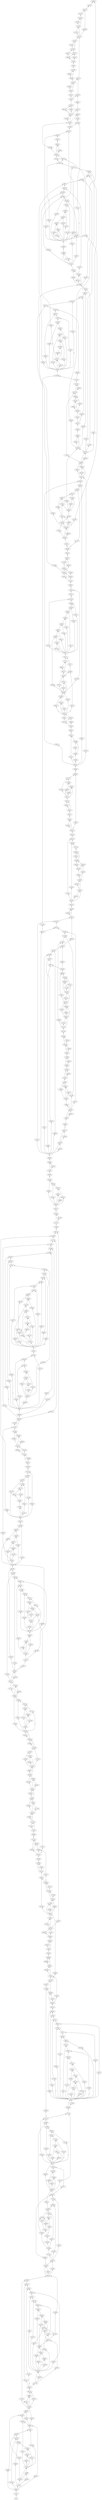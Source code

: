 digraph G {
	rankdir="BT"
	"NULL" -> "7cb54f7" [label="5"];
	"7cb54f7" -> "56bf3d0";
	"56bf3d0" -> "555d376";
	"56bf3d0" -> "1c77268";
	"56bf3d0" -> "df43d71";
	"56bf3d0" -> "0366d6c" [label="2"];
	"555d376" -> "6ac0316";
	"1c77268" -> "5a65a6c";
	"1c77268" -> "335d963";
	"1c77268" -> "abb985e";
	"df43d71" -> "4ff524b";
	"0366d6c" -> "4e2c81b";
	"6ac0316" -> "4e2c81b";
	"5a65a6c" -> "ef80fff";
	"335d963" -> "337d98a";
	"abb985e" -> "1adc330";
	"abb985e" -> "ef80fff";
	"abb985e" -> "91c0aa8";
	"4ff524b" -> "8b3fecb";
	"4ff524b" -> "b607687";
	"4ff524b" -> "6afd1fd";
	"4e2c81b" -> "ca60bae";
	"ef80fff" -> "1adc330";
	"337d98a" -> "6ac0316";
	"1adc330" -> "58cda02";
	"1adc330" -> "8abbc20";
	"1adc330" -> "0bb71e7";
	"1adc330" -> "5abc0bb";
	"1adc330" -> "03fd401" [label="2"];
	"91c0aa8" -> "6a5980e";
	"8b3fecb" -> "c12a8e9";
	"b607687" -> "6a5980e";
	"6afd1fd" -> "e0b4ea2";
	"ca60bae" -> "4ff524b";
	"58cda02" -> "b607687";
	"8abbc20" -> "3319fd3";
	"0bb71e7" -> "3319fd3";
	"5abc0bb" -> "ca60bae";
	"03fd401" -> "8abbc20";
	"6a5980e" -> "e0b4ea2";
	"c12a8e9" -> "89f9621";
	"c12a8e9" -> "96bc0c9";
	"c12a8e9" -> "a17d76e";
	"c12a8e9" -> "db3e325" [label="2"];
	"e0b4ea2" -> "c12a8e9";
	"3319fd3" -> "337d98a";
	"89f9621" -> "b0870e4";
	"96bc0c9" -> "b0870e4";
	"a17d76e" -> "287a634";
	"db3e325" -> "89f9621";
	"b0870e4" -> "9afdb3e";
	"287a634" -> "b62ec38";
	"9afdb3e" -> "8c1731b";
	"9afdb3e" -> "2dac11d";
	"9afdb3e" -> "2371a92" [label="2"];
	"b62ec38" -> "7ca29bf";
	"b62ec38" -> "0f3556b";
	"b62ec38" -> "7eb0cf4";
	"8c1731b" -> "d7d65fa";
	"8c1731b" -> "891b2bd";
	"8c1731b" -> "408aeea";
	"2dac11d" -> "06eb1a3";
	"2371a92" -> "0c44adc";
	"7ca29bf" -> "810d673";
	"0f3556b" -> "810d673";
	"0f3556b" -> "abbba50" [label="2"];
	"7eb0cf4" -> "0f3556b";
	"d7d65fa" -> "449bc14";
	"891b2bd" -> "df189aa";
	"891b2bd" -> "666aeac";
	"891b2bd" -> "ec44884";
	"891b2bd" -> "3550a18";
	"891b2bd" -> "dba66e0";
	"891b2bd" -> "339f332";
	"891b2bd" -> "5187224";
	"891b2bd" -> "afcefc7";
	"891b2bd" -> "1b6a16f";
	"408aeea" -> "891b2bd";
	"06eb1a3" -> "287a634";
	"0c44adc" -> "06eb1a3";
	"810d673" -> "9387899";
	"810d673" -> "cca8061";
	"810d673" -> "6c27ac5" [label="2"];
	"abbba50" -> "a9aae30";
	"449bc14" -> "51c55b2";
	"449bc14" -> "c78a065";
	"449bc14" -> "6f0ba52";
	"df189aa" -> "f0e6ed1";
	"666aeac" -> "f0e6ed1";
	"ec44884" -> "c78a065";
	"3550a18" -> "df189aa";
	"dba66e0" -> "2bfbf89";
	"339f332" -> "4d5ec64";
	"5187224" -> "da3c793";
	"afcefc7" -> "d23bd12";
	"1b6a16f" -> "fb69076";
	"9387899" -> "a9d299f";
	"cca8061" -> "47cf3fc";
	"6c27ac5" -> "51609ff";
	"a9aae30" -> "a65edb4";
	"a9aae30" -> "6178971" [label="2"];
	"51c55b2" -> "f2a0689";
	"51c55b2" -> "4d5ec64";
	"c78a065" -> "b98da14";
	"6f0ba52" -> "268eebe";
	"f0e6ed1" -> "2bfbf89";
	"2bfbf89" -> "449bc14";
	"2bfbf89" -> "3974a5e";
	"2bfbf89" -> "b658390";
	"4d5ec64" -> "268eebe";
	"da3c793" -> "d23bd12";
	"d23bd12" -> "fb69076";
	"fb69076" -> "0c44adc";
	"a9d299f" -> "47cf3fc";
	"47cf3fc" -> "a9aae30";
	"51609ff" -> "4b07eb8";
	"51609ff" -> "af59a1b";
	"51609ff" -> "b7386de" [label="4"];
	"a65edb4" -> "31ce3c5";
	"a65edb4" -> "78e9ced";
	"a65edb4" -> "8fb19e5";
	"a65edb4" -> "3985660";
	"a65edb4" -> "9593e9d";
	"6178971" -> "2198180";
	"f2a0689" -> "b62ec38";
	"b98da14" -> "da3c793";
	"268eebe" -> "44abe6b";
	"3974a5e" -> "44abe6b";
	"b658390" -> "70a9647";
	"4b07eb8" -> "06e3581";
	"af59a1b" -> "4f65f31";
	"b7386de" -> "fbcc813";
	"31ce3c5" -> "0a717ff";
	"78e9ced" -> "b657d2d";
	"8fb19e5" -> "78e9ced";
	"3985660" -> "b657d2d";
	"9593e9d" -> "98a9705";
	"2198180" -> "98a9705";
	"44abe6b" -> "70a9647";
	"70a9647" -> "b98da14";
	"06e3581" -> "b2ce682";
	"06e3581" -> "68fa537" [label="2"];
	"4f65f31" -> "a919683";
	"fbcc813" -> "a919683";
	"0a717ff" -> "bdb5d68";
	"b657d2d" -> "2198180";
	"98a9705" -> "cbcba77";
	"98a9705" -> "cf9d970";
	"98a9705" -> "1be5d6f";
	"98a9705" -> "3ba0056";
	"98a9705" -> "9d463a8";
	"98a9705" -> "f7cef6d" [label="2"];
	"98a9705" -> "4927acd" [label="4"];
	"98a9705" -> "caa1586" [label="6"];
	"b2ce682" -> "141b313";
	"b2ce682" -> "ed6d946";
	"68fa537" -> "f09a1cc";
	"a919683" -> "768fc7e";
	"a919683" -> "a9d299f";
	"bdb5d68" -> "e20e3c9";
	"bdb5d68" -> "c573adb";
	"cbcba77" -> "c7a03a0";
	"cf9d970" -> "cbcba77";
	"1be5d6f" -> "c7a03a0";
	"3ba0056" -> "bb7f586";
	"9d463a8" -> "81757d2";
	"f7cef6d" -> "30aaca2";
	"4927acd" -> "777c045";
	"caa1586" -> "3dcfdc0";
	"141b313" -> "188a892";
	"ed6d946" -> "fbcc813";
	"ed6d946" -> "f09a1cc";
	"f09a1cc" -> "4f65f31";
	"768fc7e" -> "a65edb4";
	"e20e3c9" -> "1b325a1";
	"e20e3c9" -> "4676aac";
	"e20e3c9" -> "0a8d2fc";
	"e20e3c9" -> "9174ac7";
	"e20e3c9" -> "7ff0ce7";
	"e20e3c9" -> "6e1e668";
	"e20e3c9" -> "f6e6093";
	"e20e3c9" -> "a9d4051";
	"e20e3c9" -> "c0547f5";
	"e20e3c9" -> "7ca064c";
	"e20e3c9" -> "ad9bf69";
	"e20e3c9" -> "465f81a" [label="2"];
	"e20e3c9" -> "c943167" [label="2"];
	"e20e3c9" -> "e7463b2" [label="3"];
	"e20e3c9" -> "61179e8" [label="3"];
	"e20e3c9" -> "a2bd3a1" [label="4"];
	"e20e3c9" -> "145d069" [label="5"];
	"c573adb" -> "e20e3c9";
	"c7a03a0" -> "777c045";
	"bb7f586" -> "188a892";
	"81757d2" -> "0a717ff";
	"81757d2" -> "14bbdcb" [label="2"];
	"30aaca2" -> "3dcfdc0";
	"777c045" -> "30aaca2";
	"3dcfdc0" -> "bb7f586";
	"188a892" -> "81757d2";
	"1b325a1" -> "64671eb";
	"4676aac" -> "1f5457b";
	"0a8d2fc" -> "3261b0d";
	"9174ac7" -> "368a14b";
	"7ff0ce7" -> "f0371e6";
	"6e1e668" -> "266ff72";
	"f6e6093" -> "c1f4d1c";
	"a9d4051" -> "ee76837";
	"c0547f5" -> "f9820d4";
	"7ca064c" -> "1278da7";
	"ad9bf69" -> "35b84d2";
	"465f81a" -> "d7b7d1e";
	"c943167" -> "a643be7";
	"e7463b2" -> "64671eb";
	"61179e8" -> "6a737c7";
	"a2bd3a1" -> "1b325a1";
	"145d069" -> "d7b93c3";
	"14bbdcb" -> "77a840e";
	"64671eb" -> "1f5457b";
	"1f5457b" -> "3261b0d";
	"3261b0d" -> "d7b7d1e";
	"368a14b" -> "d7b93c3";
	"f0371e6" -> "266ff72";
	"266ff72" -> "a643be7";
	"c1f4d1c" -> "ee76837";
	"ee76837" -> "f9820d4";
	"f9820d4" -> "6a737c7";
	"1278da7" -> "35b84d2";
	"35b84d2" -> "9f33134";
	"d7b7d1e" -> "368a14b";
	"a643be7" -> "c1f4d1c";
	"6a737c7" -> "1278da7";
	"d7b93c3" -> "f0371e6";
	"77a840e" -> "bae5ad7";
	"9f33134" -> "b496937";
	"bae5ad7" -> "e1970a4";
	"b496937" -> "7ea3e82";
	"b496937" -> "ded3650";
	"b496937" -> "f103b67";
	"e1970a4" -> "c74d918";
	"e1970a4" -> "c6df9d8";
	"7ea3e82" -> "c74d918";
	"ded3650" -> "e1970a4";
	"ded3650" -> "77a840e";
	"f103b67" -> "ded3650";
	"c74d918" -> "a5f556c";
	"c74d918" -> "68e708c";
	"c6df9d8" -> "31f88a7";
	"a5f556c" -> "606b9d9";
	"a5f556c" -> "89568b9";
	"68e708c" -> "a5f556c";
	"31f88a7" -> "ee730b6";
	"31f88a7" -> "aa84f4d";
	"31f88a7" -> "88abd72";
	"31f88a7" -> "56718eb";
	"606b9d9" -> "162d2eb";
	"89568b9" -> "606b9d9";
	"ee730b6" -> "7f78452";
	"aa84f4d" -> "7f78452";
	"88abd72" -> "ee730b6";
	"56718eb" -> "7fadc2f";
	"162d2eb" -> "ec4ef2d";
	"7f78452" -> "847ad3d";
	"7f78452" -> "c118dfd";
	"7fadc2f" -> "87f37bc";
	"ec4ef2d" -> "b8593c6";
	"ec4ef2d" -> "a495275";
	"847ad3d" -> "02669e9";
	"847ad3d" -> "a5e331c";
	"c118dfd" -> "847ad3d";
	"87f37bc" -> "5ab65f0";
	"87f37bc" -> "e1ab905";
	"b8593c6" -> "0360b45";
	"a495275" -> "b8593c6";
	"02669e9" -> "7fadc2f";
	"02669e9" -> "34aea71" [label="5"];
	"a5e331c" -> "02669e9";
	"5ab65f0" -> "4dc4e96";
	"e1ab905" -> "5ab65f0";
	"0360b45" -> "a4c1fa1";
	"0360b45" -> "8ebe956";
	"34aea71" -> "209eaf6";
	"4dc4e96" -> "6572d51";
	"a4c1fa1" -> "6f1410a";
	"8ebe956" -> "6f1410a";
	"209eaf6" -> "53b2879";
	"6572d51" -> "f1d3b30";
	"6572d51" -> "209eaf6";
	"6572d51" -> "151df47" [label="3"];
	"6f1410a" -> "ccfeb53";
	"6f1410a" -> "71cfed8";
	"6f1410a" -> "b28c1e7";
	"53b2879" -> "3c17e0c";
	"f1d3b30" -> "3c17e0c";
	"f1d3b30" -> "53b2879";
	"151df47" -> "3a7cbfc";
	"ccfeb53" -> "64b01d6";
	"71cfed8" -> "31f88a7";
	"b28c1e7" -> "71cfed8";
	"3c17e0c" -> "c688086" [label="2"];
	"3a7cbfc" -> "b0b6f14";
	"64b01d6" -> "172d645" [label="2"];
	"c688086" -> "197d4e2";
	"b0b6f14" -> "0902322";
	"172d645" -> "4ac7161";
	"197d4e2" -> "e27bc78";
	"197d4e2" -> "716c1ae";
	"0902322" -> "9ae3715";
	"4ac7161" -> "76aaa96";
	"4ac7161" -> "e0a75f0" [label="3"];
	"e27bc78" -> "5044bea";
	"e27bc78" -> "6c0f3f8" [label="5"];
	"716c1ae" -> "e27bc78";
	"9ae3715" -> "ade32e5";
	"76aaa96" -> "e0ce701" [label="2"];
	"e0a75f0" -> "76aaa96";
	"5044bea" -> "ac39af7";
	"5044bea" -> "61fd1ad";
	"5044bea" -> "0771020";
	"6c0f3f8" -> "5044bea";
	"ade32e5" -> "267ab88";
	"e0ce701" -> "7d6b160";
	"ac39af7" -> "c69c99f";
	"61fd1ad" -> "c69c99f";
	"0771020" -> "ac39af7";
	"267ab88" -> "2bf3487";
	"7d6b160" -> "d0a45aa";
	"7d6b160" -> "a6a39f1";
	"7d6b160" -> "48ff50d";
	"7d6b160" -> "5cd1745";
	"7d6b160" -> "5bbd9f5";
	"c69c99f" -> "2495df4";
	"c69c99f" -> "6c9203f" [label="2"];
	"2bf3487" -> "bb0dd1c";
	"d0a45aa" -> "05d5253";
	"a6a39f1" -> "05d5253";
	"48ff50d" -> "a6a39f1";
	"5cd1745" -> "f0f5164";
	"5bbd9f5" -> "526aae6";
	"2495df4" -> "76d44e9";
	"2495df4" -> "6bc556d";
	"2495df4" -> "2f5c0e4";
	"6c9203f" -> "2495df4";
	"bb0dd1c" -> "58a323e";
	"05d5253" -> "f0f5164";
	"f0f5164" -> "526aae6";
	"526aae6" -> "c5b905f" [label="3"];
	"76d44e9" -> "9f01f9a";
	"6bc556d" -> "9f01f9a";
	"2f5c0e4" -> "76d44e9";
	"58a323e" -> "9c58828";
	"c5b905f" -> "11a5ed5";
	"9f01f9a" -> "1024692";
	"9f01f9a" -> "98fcb4f";
	"9c58828" -> "5f5cd5e";
	"11a5ed5" -> "f195bf6";
	"11a5ed5" -> "f14dd22";
	"1024692" -> "4152f65";
	"1024692" -> "8090a4e";
	"1024692" -> "14350d2";
	"1024692" -> "763725a";
	"98fcb4f" -> "1024692";
	"5f5cd5e" -> "64e83bf";
	"f195bf6" -> "048fdc8";
	"f14dd22" -> "f195bf6";
	"4152f65" -> "cc6839e";
	"8090a4e" -> "4152f65";
	"14350d2" -> "cc6839e";
	"763725a" -> "1b45a38";
	"64e83bf" -> "703004f";
	"64e83bf" -> "2b61065";
	"64e83bf" -> "2f79e59";
	"64e83bf" -> "eb6f7f3";
	"64e83bf" -> "1378c49";
	"048fdc8" -> "cf04e1a";
	"cc6839e" -> "1b45a38";
	"1b45a38" -> "8905be0";
	"1b45a38" -> "56d9fae";
	"703004f" -> "3384d5b";
	"703004f" -> "9a75d31";
	"703004f" -> "b9a8c39" [label="3"];
	"2b61065" -> "59fd2c5";
	"2f79e59" -> "a285708";
	"eb6f7f3" -> "6cb3c94";
	"1378c49" -> "1550286";
	"cf04e1a" -> "49edff9";
	"cf04e1a" -> "46a922d";
	"cf04e1a" -> "f7eff51";
	"cf04e1a" -> "5656962";
	"cf04e1a" -> "46135af";
	"cf04e1a" -> "6deec0c";
	"cf04e1a" -> "251a7a0";
	"cf04e1a" -> "c53dc52" [label="2"];
	"8905be0" -> "45a5092";
	"8905be0" -> "2614631";
	"56d9fae" -> "8905be0";
	"3384d5b" -> "59fd2c5";
	"9a75d31" -> "3384d5b";
	"b9a8c39" -> "a5af297";
	"59fd2c5" -> "a285708";
	"a285708" -> "6cb3c94";
	"6cb3c94" -> "1550286";
	"1550286" -> "ddc0e7f";
	"49edff9" -> "d65f775";
	"46a922d" -> "4e25f3e";
	"f7eff51" -> "eb70363";
	"5656962" -> "71aa607";
	"46135af" -> "870c075";
	"46135af" -> "72558b6";
	"6deec0c" -> "b734c83";
	"6deec0c" -> "6d14c20";
	"251a7a0" -> "a613256";
	"c53dc52" -> "46135af";
	"45a5092" -> "b324ff7";
	"45a5092" -> "7eb86f2";
	"45a5092" -> "30cfc0b";
	"45a5092" -> "d2770ac" [label="2"];
	"2614631" -> "45a5092";
	"a5af297" -> "cd80d44";
	"a5af297" -> "e253d20";
	"ddc0e7f" -> "e086bcc";
	"d65f775" -> "4e25f3e";
	"4e25f3e" -> "eb70363";
	"eb70363" -> "71aa607";
	"71aa607" -> "738eb2c";
	"870c075" -> "0fa94a9" [label="5"];
	"72558b6" -> "870c075";
	"b734c83" -> "250188e";
	"6d14c20" -> "a613256";
	"a613256" -> "0f0b21e";
	"b324ff7" -> "95d3e9e";
	"b324ff7" -> "3164784";
	"b324ff7" -> "fd13b25";
	"7eb86f2" -> "91e88f4";
	"30cfc0b" -> "a364bc4";
	"d2770ac" -> "fb5223a";
	"cd80d44" -> "3d68949";
	"cd80d44" -> "034aec2";
	"cd80d44" -> "e68c3cb";
	"e253d20" -> "cd80d44";
	"e086bcc" -> "1cc96a4";
	"e086bcc" -> "911914a";
	"e086bcc" -> "de7811a";
	"e086bcc" -> "4a59f68";
	"e086bcc" -> "ee131f9";
	"e086bcc" -> "d29ccb4";
	"738eb2c" -> "d85b67b";
	"738eb2c" -> "f1eeb10";
	"0fa94a9" -> "3cf6a6f";
	"250188e" -> "04af745";
	"0f0b21e" -> "d14baf6";
	"0f0b21e" -> "cdeb610";
	"95d3e9e" -> "ad61dfe";
	"3164784" -> "95d3e9e";
	"fd13b25" -> "ad61dfe";
	"91e88f4" -> "a364bc4";
	"a364bc4" -> "27ee218";
	"a364bc4" -> "9737c02";
	"a364bc4" -> "8be3963";
	"fb5223a" -> "91e88f4";
	"3d68949" -> "9ff6d55";
	"3d68949" -> "a62305e";
	"034aec2" -> "7de53cf";
	"e68c3cb" -> "357713b";
	"1cc96a4" -> "2af2a84";
	"911914a" -> "2482aa1";
	"911914a" -> "1cc96a4";
	"de7811a" -> "4dc7b0f";
	"4a59f68" -> "24b545d";
	"ee131f9" -> "ae5b064";
	"d29ccb4" -> "9773169";
	"d85b67b" -> "0f0b21e";
	"f1eeb10" -> "e7134d6";
	"3cf6a6f" -> "ee049d1";
	"3cf6a6f" -> "26d5dac";
	"04af745" -> "2fd9292";
	"04af745" -> "3e7d475";
	"04af745" -> "726d379";
	"04af745" -> "904770f";
	"04af745" -> "d0055a7";
	"04af745" -> "d2a0f86";
	"04af745" -> "3d3b193";
	"04af745" -> "341ea42" [label="2"];
	"04af745" -> "cac555d" [label="3"];
	"04af745" -> "7c430d5" [label="11"];
	"d14baf6" -> "0dbedd1";
	"cdeb610" -> "d14baf6";
	"ad61dfe" -> "fb5223a";
	"27ee218" -> "8bb7cc7";
	"9737c02" -> "8bb7cc7";
	"8be3963" -> "27ee218";
	"9ff6d55" -> "6789480";
	"9ff6d55" -> "9538346";
	"9ff6d55" -> "cb127b8";
	"9ff6d55" -> "e6df7da";
	"9ff6d55" -> "9aa278c";
	"9ff6d55" -> "f5c56f4" [label="2"];
	"9ff6d55" -> "568be61" [label="2"];
	"9ff6d55" -> "0dd29d0" [label="3"];
	"a62305e" -> "87af69b";
	"7de53cf" -> "357713b";
	"357713b" -> "24b545d";
	"2af2a84" -> "8ffc113";
	"2af2a84" -> "d1d15ff";
	"2482aa1" -> "c5c0969";
	"4dc7b0f" -> "ae5b064";
	"24b545d" -> "64b01d6";
	"ae5b064" -> "9773169";
	"9773169" -> "7bb5693" [label="2"];
	"e7134d6" -> "4ece8e9";
	"ee049d1" -> "1c6dcee";
	"ee049d1" -> "27b1f38";
	"ee049d1" -> "01ffe6c" [label="2"];
	"26d5dac" -> "ee049d1";
	"2fd9292" -> "a1ff401";
	"3e7d475" -> "06738f9";
	"3e7d475" -> "9bfb088";
	"3e7d475" -> "a4f40ec" [label="2"];
	"726d379" -> "3e7d475";
	"904770f" -> "bf4f439";
	"d0055a7" -> "9ce885c";
	"d2a0f86" -> "be7d8a1";
	"3d3b193" -> "8df47f5";
	"341ea42" -> "53b952f";
	"cac555d" -> "07e63c3";
	"7c430d5" -> "938c6d0";
	"0dbedd1" -> "fc676fa";
	"8bb7cc7" -> "07b16f4";
	"8bb7cc7" -> "fee28f7";
	"8bb7cc7" -> "6b1b3fb";
	"6789480" -> "a1d6cd0";
	"9538346" -> "023dcd5";
	"cb127b8" -> "c3e1d7b";
	"e6df7da" -> "02a694f";
	"9aa278c" -> "20159ea";
	"f5c56f4" -> "2693a88";
	"568be61" -> "f304c9f";
	"0dd29d0" -> "2f79107";
	"87af69b" -> "7de53cf";
	"8ffc113" -> "c6b1571";
	"d1d15ff" -> "c6b1571";
	"c5c0969" -> "4dc7b0f";
	"7bb5693" -> "ff5a815";
	"4ece8e9" -> "6d14c20";
	"1c6dcee" -> "4ece8e9";
	"27b1f38" -> "e7134d6";
	"01ffe6c" -> "ede3a4d";
	"a1ff401" -> "85edf05";
	"06738f9" -> "53b952f";
	"9bfb088" -> "06738f9";
	"a4f40ec" -> "3b3829e";
	"bf4f439" -> "9ce885c";
	"9ce885c" -> "be7d8a1";
	"be7d8a1" -> "07e63c3";
	"8df47f5" -> "cce0d50";
	"53b952f" -> "bf4f439";
	"07e63c3" -> "8df47f5";
	"938c6d0" -> "7ac7956";
	"fc676fa" -> "72d5c2b";
	"fc676fa" -> "ab09744";
	"fc676fa" -> "dae2f4c";
	"fc676fa" -> "1ce14e3";
	"07b16f4" -> "9c58828";
	"fee28f7" -> "1e41bfa";
	"fee28f7" -> "92eda76";
	"fee28f7" -> "1cad087" [label="2"];
	"6b1b3fb" -> "fee28f7";
	"a1d6cd0" -> "3c99d58";
	"a1d6cd0" -> "7b1a2a5";
	"a1d6cd0" -> "e0f37da";
	"a1d6cd0" -> "798491e";
	"a1d6cd0" -> "f10233b";
	"023dcd5" -> "f304c9f";
	"c3e1d7b" -> "2ee4ac1";
	"02a694f" -> "87af69b";
	"20159ea" -> "2693a88";
	"2693a88" -> "c3e1d7b";
	"f304c9f" -> "02a694f";
	"2f79107" -> "023dcd5";
	"c6b1571" -> "c5c0969";
	"ff5a815" -> "77a15e2";
	"ff5a815" -> "002db0b";
	"ede3a4d" -> "c5069be";
	"ede3a4d" -> "43491a8";
	"ede3a4d" -> "5cb4037";
	"85edf05" -> "80d0117";
	"3b3829e" -> "b3ab07e";
	"cce0d50" -> "8075512";
	"7ac7956" -> "cdf3c5b";
	"72d5c2b" -> "c8cd522";
	"72d5c2b" -> "6628c00" [label="2"];
	"ab09744" -> "72d5c2b";
	"dae2f4c" -> "5eb546e";
	"1ce14e3" -> "9d5a2cb";
	"1e41bfa" -> "58a323e";
	"92eda76" -> "5f5cd5e";
	"1cad087" -> "71355aa";
	"3c99d58" -> "337fe67";
	"7b1a2a5" -> "f7d6539";
	"e0f37da" -> "7b1a2a5";
	"798491e" -> "f7d6539";
	"f10233b" -> "62abbe3";
	"2ee4ac1" -> "89fa707";
	"77a15e2" -> "e9da614";
	"77a15e2" -> "87d27bb";
	"002db0b" -> "77a15e2";
	"c5069be" -> "c72f943";
	"43491a8" -> "c72f943";
	"5cb4037" -> "43491a8";
	"80d0117" -> "3b4fd0f";
	"b3ab07e" -> "a1ff401";
	"8075512" -> "938c6d0";
	"cdf3c5b" -> "7a1307f";
	"c8cd522" -> "e2ba6ec";
	"c8cd522" -> "12f3bc8" [label="2"];
	"6628c00" -> "c8cd522";
	"5eb546e" -> "9d5a2cb";
	"9d5a2cb" -> "e361e85";
	"71355aa" -> "2760a81";
	"71355aa" -> "e6c1689";
	"337fe67" -> "574a84b";
	"f7d6539" -> "62abbe3";
	"62abbe3" -> "20159ea";
	"89fa707" -> "1a2cb75";
	"89fa707" -> "d98d3fb";
	"89fa707" -> "f6c81bb";
	"89fa707" -> "884b79c";
	"89fa707" -> "e641752";
	"89fa707" -> "b86d1e3";
	"89fa707" -> "894b82a";
	"89fa707" -> "d344043" [label="2"];
	"89fa707" -> "0c7b75d" [label="3"];
	"89fa707" -> "5bddfa2" [label="10"];
	"e9da614" -> "ecea1f3";
	"87d27bb" -> "ecea1f3";
	"c72f943" -> "7fed184";
	"3b4fd0f" -> "b1ec72a";
	"7a1307f" -> "91faf8e";
	"e2ba6ec" -> "3daab56";
	"12f3bc8" -> "d02953c";
	"e361e85" -> "8ad1252";
	"2760a81" -> "fa58fcb";
	"2760a81" -> "40affa8";
	"2760a81" -> "a1635e8";
	"2760a81" -> "5429118";
	"e6c1689" -> "bb0dd1c";
	"574a84b" -> "2f79107";
	"1a2cb75" -> "8cab401";
	"1a2cb75" -> "21a3aa5";
	"1a2cb75" -> "5b6773f" [label="2"];
	"d98d3fb" -> "431c0c6";
	"f6c81bb" -> "11898dd";
	"884b79c" -> "7a610a5";
	"e641752" -> "13f2aba";
	"b86d1e3" -> "202cd5b";
	"894b82a" -> "4f3255d";
	"d344043" -> "326fd93";
	"0c7b75d" -> "6bc4945";
	"5bddfa2" -> "574a84b";
	"ecea1f3" -> "9aa9c09";
	"ecea1f3" -> "6a9ef50";
	"ecea1f3" -> "0eed049";
	"7fed184" -> "37354da";
	"7fed184" -> "f1d9de0";
	"b1ec72a" -> "f53b27d";
	"91faf8e" -> "4d21981";
	"91faf8e" -> "6f3c090";
	"91faf8e" -> "2b22aba";
	"91faf8e" -> "9f61a48";
	"3daab56" -> "43d0edd";
	"d02953c" -> "abbea4d";
	"d02953c" -> "3daab56";
	"8ad1252" -> "f7c9a4a";
	"8ad1252" -> "c981f54";
	"8ad1252" -> "25f8f53" [label="2"];
	"fa58fcb" -> "d9adf26";
	"40affa8" -> "fa58fcb";
	"a1635e8" -> "d9adf26";
	"5429118" -> "2bf3487";
	"8cab401" -> "6bc4945";
	"8cab401" -> "f00f4b9" [label="2"];
	"21a3aa5" -> "a7b512f";
	"5b6773f" -> "37af389";
	"431c0c6" -> "11898dd";
	"11898dd" -> "ce92999";
	"7a610a5" -> "13f2aba";
	"13f2aba" -> "202cd5b";
	"202cd5b" -> "4f3255d";
	"4f3255d" -> "337fe67";
	"326fd93" -> "431c0c6";
	"6bc4945" -> "29fa278" [label="4"];
	"9aa9c09" -> "acae54b";
	"6a9ef50" -> "acae54b";
	"0eed049" -> "9aa9c09";
	"37354da" -> "948fd83";
	"f1d9de0" -> "37354da";
	"f53b27d" -> "a34d274";
	"f53b27d" -> "58d7678";
	"4d21981" -> "2c2894c";
	"6f3c090" -> "e0c0aef";
	"2b22aba" -> "e0c0aef";
	"2b22aba" -> "eac0de3";
	"9f61a48" -> "2b22aba";
	"43d0edd" -> "56b30b3";
	"43d0edd" -> "7d8e34c";
	"abbea4d" -> "43d0edd";
	"f7c9a4a" -> "efb257c" [label="2"];
	"c981f54" -> "f7c9a4a";
	"25f8f53" -> "9df8d5f";
	"d9adf26" -> "6f0b467";
	"f00f4b9" -> "37af389";
	"a7b512f" -> "326fd93";
	"37af389" -> "a7b512f";
	"ce92999" -> "7a610a5";
	"29fa278" -> "ce92999";
	"acae54b" -> "a5af297";
	"948fd83" -> "13a848e";
	"948fd83" -> "299bccd";
	"a34d274" -> "66d32b7";
	"58d7678" -> "66d32b7";
	"e0c0aef" -> "a0511ed";
	"eac0de3" -> "b3ab07e";
	"56b30b3" -> "d70e16f" [label="3"];
	"7d8e34c" -> "56b30b3";
	"efb257c" -> "c940212";
	"9df8d5f" -> "3aed5de" [label="2"];
	"6f0b467" -> "9b8696d";
	"6f0b467" -> "40e32b1";
	"6f0b467" -> "56533e6";
	"6f0b467" -> "359ea60";
	"6f0b467" -> "91aa645";
	"6f0b467" -> "ffe01a5" [label="2"];
	"13a848e" -> "a84ba9c";
	"299bccd" -> "13a848e";
	"66d32b7" -> "d67e866";
	"66d32b7" -> "dfb94de";
	"66d32b7" -> "cbade4d";
	"a0511ed" -> "79af805";
	"a0511ed" -> "75be78b";
	"a0511ed" -> "317c496";
	"a0511ed" -> "0e8987a" [label="2"];
	"a0511ed" -> "c5bf43f" [label="2"];
	"d70e16f" -> "5eb546e";
	"c940212" -> "da91ca7";
	"c940212" -> "380f12d" [label="2"];
	"3aed5de" -> "be4e40e";
	"9b8696d" -> "64e83bf";
	"40e32b1" -> "3a7cbfc";
	"40e32b1" -> "2c3d279";
	"40e32b1" -> "729cada" [label="2"];
	"56533e6" -> "40e32b1";
	"359ea60" -> "ade32e5";
	"91aa645" -> "267ab88";
	"ffe01a5" -> "9ae3715";
	"a84ba9c" -> "3897195";
	"a84ba9c" -> "b4fcf5d";
	"d67e866" -> "b3a6cc0";
	"dfb94de" -> "1d54c2d" [label="5"];
	"cbade4d" -> "dfb94de";
	"79af805" -> "c6eabbb" [label="4"];
	"75be78b" -> "e7918eb";
	"317c496" -> "79af805";
	"0e8987a" -> "63a4faa";
	"c5bf43f" -> "ee44664";
	"da91ca7" -> "10b3715";
	"380f12d" -> "da91ca7";
	"be4e40e" -> "bcf27fe";
	"be4e40e" -> "e168d43";
	"be4e40e" -> "792d675";
	"be4e40e" -> "b874205";
	"be4e40e" -> "7eb5d04" [label="2"];
	"2c3d279" -> "b0b6f14";
	"729cada" -> "0902322";
	"3897195" -> "94e35ef";
	"3897195" -> "b479a2c";
	"b4fcf5d" -> "3897195";
	"b3a6cc0" -> "d0ea475";
	"b3a6cc0" -> "97e4619";
	"b3a6cc0" -> "9de87ef";
	"1d54c2d" -> "7f88df7";
	"c6eabbb" -> "67d3571";
	"e7918eb" -> "63a4faa";
	"63a4faa" -> "3b3829e";
	"ee44664" -> "9171f71" [label="3"];
	"10b3715" -> "ac83dc8";
	"10b3715" -> "dc694f4";
	"10b3715" -> "88f58c5";
	"10b3715" -> "45c9e16";
	"bcf27fe" -> "d55f95e";
	"e168d43" -> "fe63e6a";
	"792d675" -> "a6c2400";
	"b874205" -> "0c22221";
	"7eb5d04" -> "99cf6c0";
	"94e35ef" -> "6e87c80" [label="2"];
	"b479a2c" -> "94e35ef";
	"d0ea475" -> "5c3c730";
	"d0ea475" -> "8bb1e19" [label="2"];
	"d0ea475" -> "d2f86cc" [label="3"];
	"97e4619" -> "d0ea475";
	"9de87ef" -> "5c3c730";
	"7f88df7" -> "b4e1c1d";
	"67d3571" -> "f24fca7";
	"67d3571" -> "2c8cc63";
	"67d3571" -> "ee44664";
	"67d3571" -> "2c1a3df";
	"67d3571" -> "8db3c0a";
	"67d3571" -> "79e330c";
	"67d3571" -> "8baa00a";
	"67d3571" -> "73ca870";
	"67d3571" -> "f9d63a7";
	"67d3571" -> "f7b0096";
	"67d3571" -> "84be167" [label="3"];
	"67d3571" -> "5e1e78b" [label="3"];
	"9171f71" -> "573ae5d";
	"ac83dc8" -> "811dabb";
	"dc694f4" -> "ac83dc8";
	"88f58c5" -> "811dabb";
	"45c9e16" -> "0114ac2";
	"d55f95e" -> "fd4648c" [label="2"];
	"fe63e6a" -> "a6c2400";
	"a6c2400" -> "0c22221";
	"0c22221" -> "bfd0d14";
	"0c22221" -> "66a2adb";
	"0c22221" -> "e2f5cf3";
	"99cf6c0" -> "1664cd6";
	"99cf6c0" -> "ef02ef2";
	"6e87c80" -> "371eac9";
	"5c3c730" -> "6a38ab1";
	"8bb1e19" -> "7ebb224";
	"d2f86cc" -> "7ebb224";
	"b4e1c1d" -> "78a268c";
	"f24fca7" -> "cf96855";
	"2c8cc63" -> "f24fca7";
	"2c1a3df" -> "58d7678";
	"8db3c0a" -> "b4e1c1d";
	"79e330c" -> "cf96855";
	"8baa00a" -> "a8c492f";
	"73ca870" -> "31d0c65";
	"f9d63a7" -> "f53b27d";
	"f7b0096" -> "b1ec72a";
	"84be167" -> "7f88df7";
	"5e1e78b" -> "d45a227";
	"573ae5d" -> "c613fb1";
	"811dabb" -> "0114ac2";
	"0114ac2" -> "9df8d5f";
	"fd4648c" -> "c8b2a5f";
	"bfd0d14" -> "0a6f409";
	"66a2adb" -> "bfd0d14";
	"e2f5cf3" -> "0a6f409";
	"1664cd6" -> "d55f95e";
	"ef02ef2" -> "1664cd6";
	"371eac9" -> "26d399d";
	"371eac9" -> "88d64e7";
	"371eac9" -> "3161ced";
	"6a38ab1" -> "196185d";
	"7ebb224" -> "2185c01";
	"78a268c" -> "b3a6cc0";
	"78a268c" -> "573ae5d";
	"cf96855" -> "a8c492f";
	"a8c492f" -> "31d0c65";
	"31d0c65" -> "d45a227";
	"d45a227" -> "e7918eb";
	"c613fb1" -> "9de87ef";
	"c8b2a5f" -> "8347e00";
	"c8b2a5f" -> "378fb0b";
	"0a6f409" -> "7c7ab30";
	"0a6f409" -> "f97582b";
	"0a6f409" -> "88591af";
	"26d399d" -> "f1eeb10";
	"88d64e7" -> "41d1f9b";
	"88d64e7" -> "a494538";
	"88d64e7" -> "79664b4";
	"3161ced" -> "88d64e7";
	"196185d" -> "0fa1153";
	"2185c01" -> "2d4cec0";
	"2185c01" -> "196185d";
	"8347e00" -> "92f28a5";
	"8347e00" -> "0c3f140";
	"378fb0b" -> "0c3f140";
	"7c7ab30" -> "823d7ae";
	"f97582b" -> "d30f4e5";
	"f97582b" -> "75c3090";
	"f97582b" -> "5e3a4c1";
	"f97582b" -> "5a4ef1c" [label="2"];
	"88591af" -> "f97582b";
	"41d1f9b" -> "b38118c";
	"a494538" -> "b38118c";
	"79664b4" -> "a494538";
	"0fa1153" -> "1d7337b";
	"2d4cec0" -> "4333aa2";
	"92f28a5" -> "bed3b7f";
	"0c3f140" -> "bed3b7f";
	"823d7ae" -> "a327eee";
	"823d7ae" -> "ffe5306";
	"d30f4e5" -> "336d9ce";
	"d30f4e5" -> "fc4d676";
	"d30f4e5" -> "9bbc3f0";
	"d30f4e5" -> "bb6daaa";
	"75c3090" -> "7a1307f";
	"5e3a4c1" -> "3b4fd0f";
	"5a4ef1c" -> "80d0117";
	"b38118c" -> "4e31faa";
	"b38118c" -> "6532aa6";
	"b38118c" -> "f1744c8";
	"1d7337b" -> "e15157f";
	"1d7337b" -> "9229d9d";
	"1d7337b" -> "2ac767b";
	"4333aa2" -> "d7ea20c";
	"4333aa2" -> "2478935";
	"bed3b7f" -> "36414e9";
	"bed3b7f" -> "4ccdbde";
	"bed3b7f" -> "1a6628f";
	"bed3b7f" -> "cf0a419" [label="2"];
	"bed3b7f" -> "b3d8a72" [label="3"];
	"a327eee" -> "9012cd4";
	"ffe5306" -> "a327eee";
	"336d9ce" -> "66afddb";
	"fc4d676" -> "336d9ce";
	"9bbc3f0" -> "cdf3c5b";
	"bb6daaa" -> "85edf05";
	"4e31faa" -> "bde9528";
	"4e31faa" -> "1317d20";
	"4e31faa" -> "5f2222e";
	"6532aa6" -> "4e31faa";
	"f1744c8" -> "9608d42";
	"e15157f" -> "0e73263";
	"e15157f" -> "320700f";
	"9229d9d" -> "440cc5e";
	"2ac767b" -> "e15157f";
	"d7ea20c" -> "2bea642";
	"d7ea20c" -> "0fa1153";
	"2478935" -> "d7ea20c";
	"36414e9" -> "35b0b3b";
	"4ccdbde" -> "36414e9";
	"1a6628f" -> "04362de";
	"cf0a419" -> "9783f6f";
	"b3d8a72" -> "35b0b3b";
	"9012cd4" -> "250188e";
	"9012cd4" -> "b882836";
	"66afddb" -> "f3dc51f";
	"bde9528" -> "b42ced6";
	"1317d20" -> "bde9528";
	"5f2222e" -> "b42ced6";
	"9608d42" -> "e82dc40";
	"0e73263" -> "a1f715a";
	"320700f" -> "0e73263";
	"440cc5e" -> "a0ee5cc";
	"2bea642" -> "63165d8";
	"2bea642" -> "ef565b9";
	"35b0b3b" -> "04362de";
	"04362de" -> "b0509bf";
	"04362de" -> "f2417b7";
	"04362de" -> "f284320";
	"04362de" -> "64f77aa";
	"04362de" -> "0b7a5b8";
	"9783f6f" -> "f7f197c";
	"b882836" -> "cce0d50";
	"f3dc51f" -> "544ce2a";
	"f3dc51f" -> "928e068" [label="3"];
	"b42ced6" -> "9608d42";
	"e82dc40" -> "d65f775";
	"e82dc40" -> "8b8e26c";
	"a1f715a" -> "440cc5e";
	"a0ee5cc" -> "2c2894c";
	"63165d8" -> "5ef3f73";
	"ef565b9" -> "63165d8";
	"b0509bf" -> "bc492c0";
	"f2417b7" -> "7dbc19f";
	"f284320" -> "f2417b7";
	"64f77aa" -> "7dbc19f";
	"0b7a5b8" -> "7a5a4d1";
	"f7f197c" -> "78e7777";
	"544ce2a" -> "30d3658";
	"928e068" -> "7ac7956";
	"8b8e26c" -> "738eb2c";
	"5ef3f73" -> "cf75bf8";
	"bc492c0" -> "ffe970d";
	"7dbc19f" -> "a36a774";
	"7dbc19f" -> "9783f6f";
	"7a5a4d1" -> "0df4567" [label="2"];
	"78e7777" -> "530d717";
	"30d3658" -> "2ef5a34";
	"30d3658" -> "ab0c79a";
	"30d3658" -> "3a0f665";
	"cf75bf8" -> "c6a87d3";
	"cf75bf8" -> "3fdf3d8";
	"ffe970d" -> "cda249c";
	"a36a774" -> "e7c1137";
	"a36a774" -> "8ff61b4";
	"0df4567" -> "fa7a3ac";
	"530d717" -> "0378e11";
	"530d717" -> "1714828";
	"530d717" -> "9ee218a";
	"530d717" -> "4faf47e";
	"530d717" -> "079f1b1";
	"530d717" -> "d128ec9";
	"530d717" -> "645a038";
	"530d717" -> "61fcca7";
	"530d717" -> "3108517";
	"2ef5a34" -> "869f400";
	"ab0c79a" -> "869f400";
	"3a0f665" -> "ab0c79a";
	"c6a87d3" -> "15d97c1";
	"3fdf3d8" -> "daeac73";
	"3fdf3d8" -> "15d97c1";
	"cda249c" -> "d34f1da";
	"e7c1137" -> "78e7777";
	"8ff61b4" -> "e7c1137";
	"fa7a3ac" -> "c83a00c";
	"fa7a3ac" -> "60afd79";
	"0378e11" -> "aeee764";
	"1714828" -> "bc492c0";
	"9ee218a" -> "1714828";
	"4faf47e" -> "ffe970d";
	"079f1b1" -> "cda249c";
	"d128ec9" -> "d34f1da";
	"645a038" -> "dfa34a6";
	"61fcca7" -> "3d4cf87";
	"3108517" -> "bf08629";
	"869f400" -> "823d7ae";
	"15d97c1" -> "31e076d";
	"daeac73" -> "31e076d";
	"d34f1da" -> "3d4cf87";
	"c83a00c" -> "eb1f978";
	"60afd79" -> "cef3bd0";
	"60afd79" -> "eb1f978";
	"aeee764" -> "58a67a1" [label="11"];
	"dfa34a6" -> "bf08629";
	"3d4cf87" -> "dfa34a6";
	"bf08629" -> "aeee764";
	"31e076d" -> "57183a7";
	"31e076d" -> "f4312a5";
	"eb1f978" -> "aa242be";
	"eb1f978" -> "fbdd925";
	"eb1f978" -> "85c084c";
	"cef3bd0" -> "85c084c";
	"58a67a1" -> "7a5a4d1";
	"57183a7" -> "1d7337b";
	"f4312a5" -> "57183a7";
	"aa242be" -> "8075512";
	"fbdd925" -> "ddf7457";
	"85c084c" -> "5077366" [label="4"];
	"ddf7457" -> "f39473a" [label="3"];
	"5077366" -> "ddf7457";
	"f39473a" -> "a8bcb96";
	"a8bcb96" -> "20142fe" [label="2"];
	"a8bcb96" -> "f75ae81" [label="4"];
	"20142fe" -> "3b5fceb";
	"f75ae81" -> "bd03562";
	"3b5fceb" -> "fe63e6a";
	"bd03562" -> "7a0e4c8";
	"bd03562" -> "6b106b3";
	"bd03562" -> "996d93f";
	"7a0e4c8" -> "978769c";
	"6b106b3" -> "b260bfa";
	"6b106b3" -> "978769c";
	"6b106b3" -> "5d86f84" [label="3"];
	"6b106b3" -> "af7c8bd" [label="4"];
	"996d93f" -> "6b106b3";
	"978769c" -> "5c5519e";
	"978769c" -> "3f1dd9c" [label="2"];
	"b260bfa" -> "91faf8e";
	"5d86f84" -> "5c5519e";
	"af7c8bd" -> "2c1a3df";
	"5c5519e" -> "41b3a1f";
	"5c5519e" -> "f1b9994";
	"3f1dd9c" -> "78f4b93";
	"41b3a1f" -> "5b7b817";
	"f1b9994" -> "5b7b817";
	"78f4b93" -> "8997084";
	"78f4b93" -> "8131891";
	"78f4b93" -> "41b3a1f";
	"78f4b93" -> "08cfad0" [label="2"];
	"5b7b817" -> "2e33c4c";
	"8997084" -> "d30f4e5";
	"8131891" -> "2e33c4c";
	"08cfad0" -> "8131891";
	"2e33c4c" -> "3b5fceb";
}
